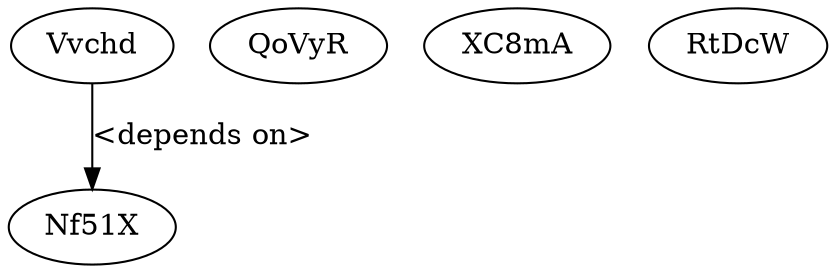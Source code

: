 digraph G {
  Vvchd [ label="Vvchd" ];
  Nf51X [ label="Nf51X" ];
  QoVyR [ label="QoVyR" ];
  XC8mA [ label="XC8mA" ];
  RtDcW [ label="RtDcW" ];
  Vvchd -> Nf51X [ label="<depends on>" ];
}
